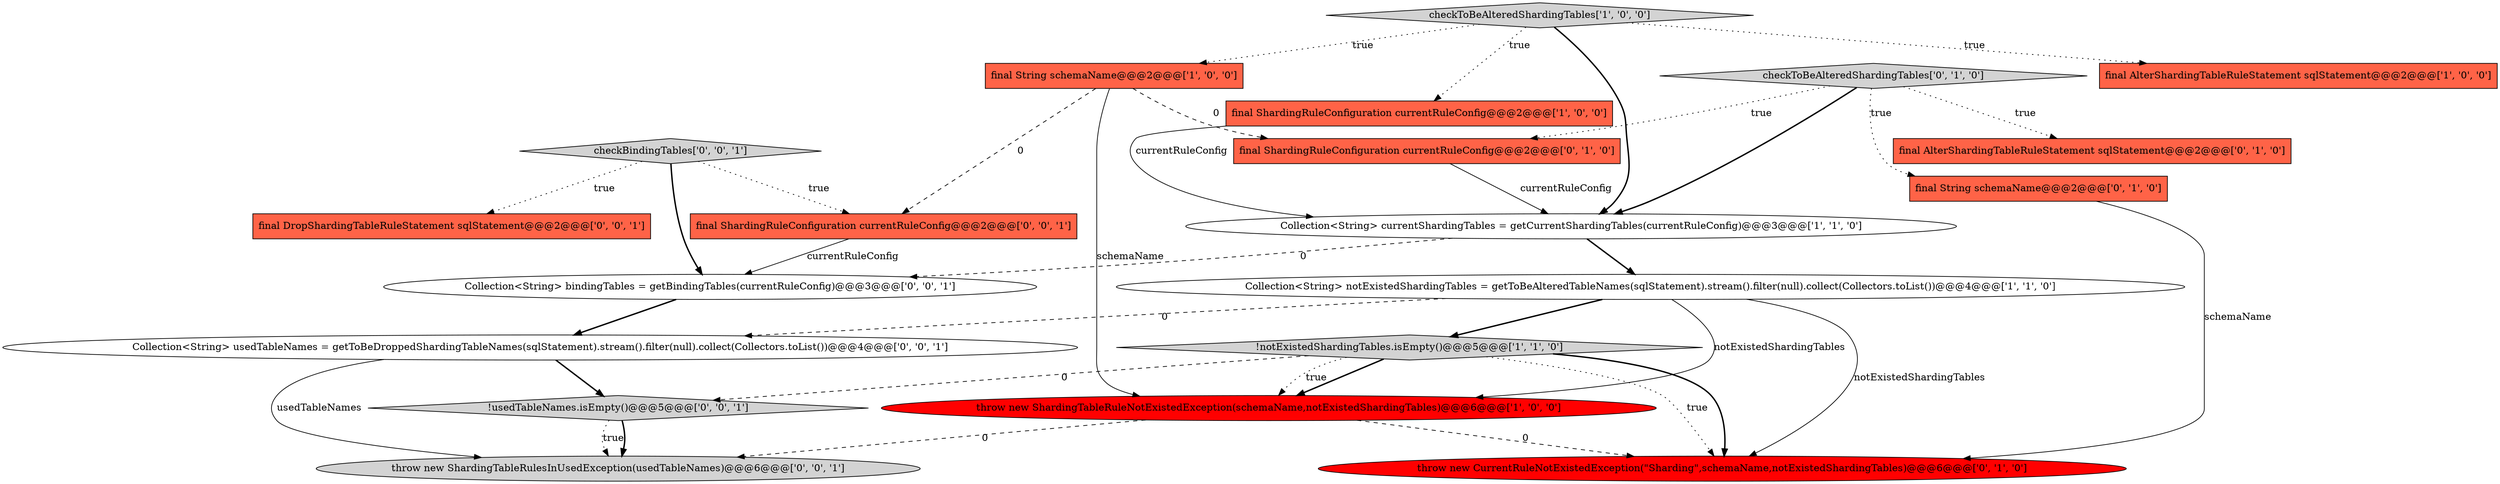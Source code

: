 digraph {
15 [style = filled, label = "checkBindingTables['0', '0', '1']", fillcolor = lightgray, shape = diamond image = "AAA0AAABBB3BBB"];
19 [style = filled, label = "Collection<String> bindingTables = getBindingTables(currentRuleConfig)@@@3@@@['0', '0', '1']", fillcolor = white, shape = ellipse image = "AAA0AAABBB3BBB"];
1 [style = filled, label = "checkToBeAlteredShardingTables['1', '0', '0']", fillcolor = lightgray, shape = diamond image = "AAA0AAABBB1BBB"];
4 [style = filled, label = "!notExistedShardingTables.isEmpty()@@@5@@@['1', '1', '0']", fillcolor = lightgray, shape = diamond image = "AAA0AAABBB1BBB"];
8 [style = filled, label = "final String schemaName@@@2@@@['0', '1', '0']", fillcolor = tomato, shape = box image = "AAA0AAABBB2BBB"];
16 [style = filled, label = "throw new ShardingTableRulesInUsedException(usedTableNames)@@@6@@@['0', '0', '1']", fillcolor = lightgray, shape = ellipse image = "AAA0AAABBB3BBB"];
13 [style = filled, label = "final DropShardingTableRuleStatement sqlStatement@@@2@@@['0', '0', '1']", fillcolor = tomato, shape = box image = "AAA0AAABBB3BBB"];
14 [style = filled, label = "final ShardingRuleConfiguration currentRuleConfig@@@2@@@['0', '0', '1']", fillcolor = tomato, shape = box image = "AAA0AAABBB3BBB"];
12 [style = filled, label = "checkToBeAlteredShardingTables['0', '1', '0']", fillcolor = lightgray, shape = diamond image = "AAA0AAABBB2BBB"];
17 [style = filled, label = "Collection<String> usedTableNames = getToBeDroppedShardingTableNames(sqlStatement).stream().filter(null).collect(Collectors.toList())@@@4@@@['0', '0', '1']", fillcolor = white, shape = ellipse image = "AAA0AAABBB3BBB"];
0 [style = filled, label = "final ShardingRuleConfiguration currentRuleConfig@@@2@@@['1', '0', '0']", fillcolor = tomato, shape = box image = "AAA0AAABBB1BBB"];
9 [style = filled, label = "final AlterShardingTableRuleStatement sqlStatement@@@2@@@['0', '1', '0']", fillcolor = tomato, shape = box image = "AAA0AAABBB2BBB"];
11 [style = filled, label = "throw new CurrentRuleNotExistedException(\"Sharding\",schemaName,notExistedShardingTables)@@@6@@@['0', '1', '0']", fillcolor = red, shape = ellipse image = "AAA1AAABBB2BBB"];
2 [style = filled, label = "throw new ShardingTableRuleNotExistedException(schemaName,notExistedShardingTables)@@@6@@@['1', '0', '0']", fillcolor = red, shape = ellipse image = "AAA1AAABBB1BBB"];
7 [style = filled, label = "Collection<String> notExistedShardingTables = getToBeAlteredTableNames(sqlStatement).stream().filter(null).collect(Collectors.toList())@@@4@@@['1', '1', '0']", fillcolor = white, shape = ellipse image = "AAA0AAABBB1BBB"];
3 [style = filled, label = "final AlterShardingTableRuleStatement sqlStatement@@@2@@@['1', '0', '0']", fillcolor = tomato, shape = box image = "AAA0AAABBB1BBB"];
5 [style = filled, label = "Collection<String> currentShardingTables = getCurrentShardingTables(currentRuleConfig)@@@3@@@['1', '1', '0']", fillcolor = white, shape = ellipse image = "AAA0AAABBB1BBB"];
10 [style = filled, label = "final ShardingRuleConfiguration currentRuleConfig@@@2@@@['0', '1', '0']", fillcolor = tomato, shape = box image = "AAA1AAABBB2BBB"];
6 [style = filled, label = "final String schemaName@@@2@@@['1', '0', '0']", fillcolor = tomato, shape = box image = "AAA1AAABBB1BBB"];
18 [style = filled, label = "!usedTableNames.isEmpty()@@@5@@@['0', '0', '1']", fillcolor = lightgray, shape = diamond image = "AAA0AAABBB3BBB"];
1->5 [style = bold, label=""];
4->18 [style = dashed, label="0"];
12->5 [style = bold, label=""];
0->5 [style = solid, label="currentRuleConfig"];
18->16 [style = dotted, label="true"];
7->17 [style = dashed, label="0"];
12->8 [style = dotted, label="true"];
17->16 [style = solid, label="usedTableNames"];
4->11 [style = dotted, label="true"];
4->2 [style = bold, label=""];
7->4 [style = bold, label=""];
19->17 [style = bold, label=""];
6->14 [style = dashed, label="0"];
15->14 [style = dotted, label="true"];
15->19 [style = bold, label=""];
6->2 [style = solid, label="schemaName"];
15->13 [style = dotted, label="true"];
7->2 [style = solid, label="notExistedShardingTables"];
1->3 [style = dotted, label="true"];
6->10 [style = dashed, label="0"];
10->5 [style = solid, label="currentRuleConfig"];
8->11 [style = solid, label="schemaName"];
12->10 [style = dotted, label="true"];
2->16 [style = dashed, label="0"];
7->11 [style = solid, label="notExistedShardingTables"];
14->19 [style = solid, label="currentRuleConfig"];
5->7 [style = bold, label=""];
1->6 [style = dotted, label="true"];
2->11 [style = dashed, label="0"];
1->0 [style = dotted, label="true"];
4->11 [style = bold, label=""];
5->19 [style = dashed, label="0"];
4->2 [style = dotted, label="true"];
17->18 [style = bold, label=""];
12->9 [style = dotted, label="true"];
18->16 [style = bold, label=""];
}
